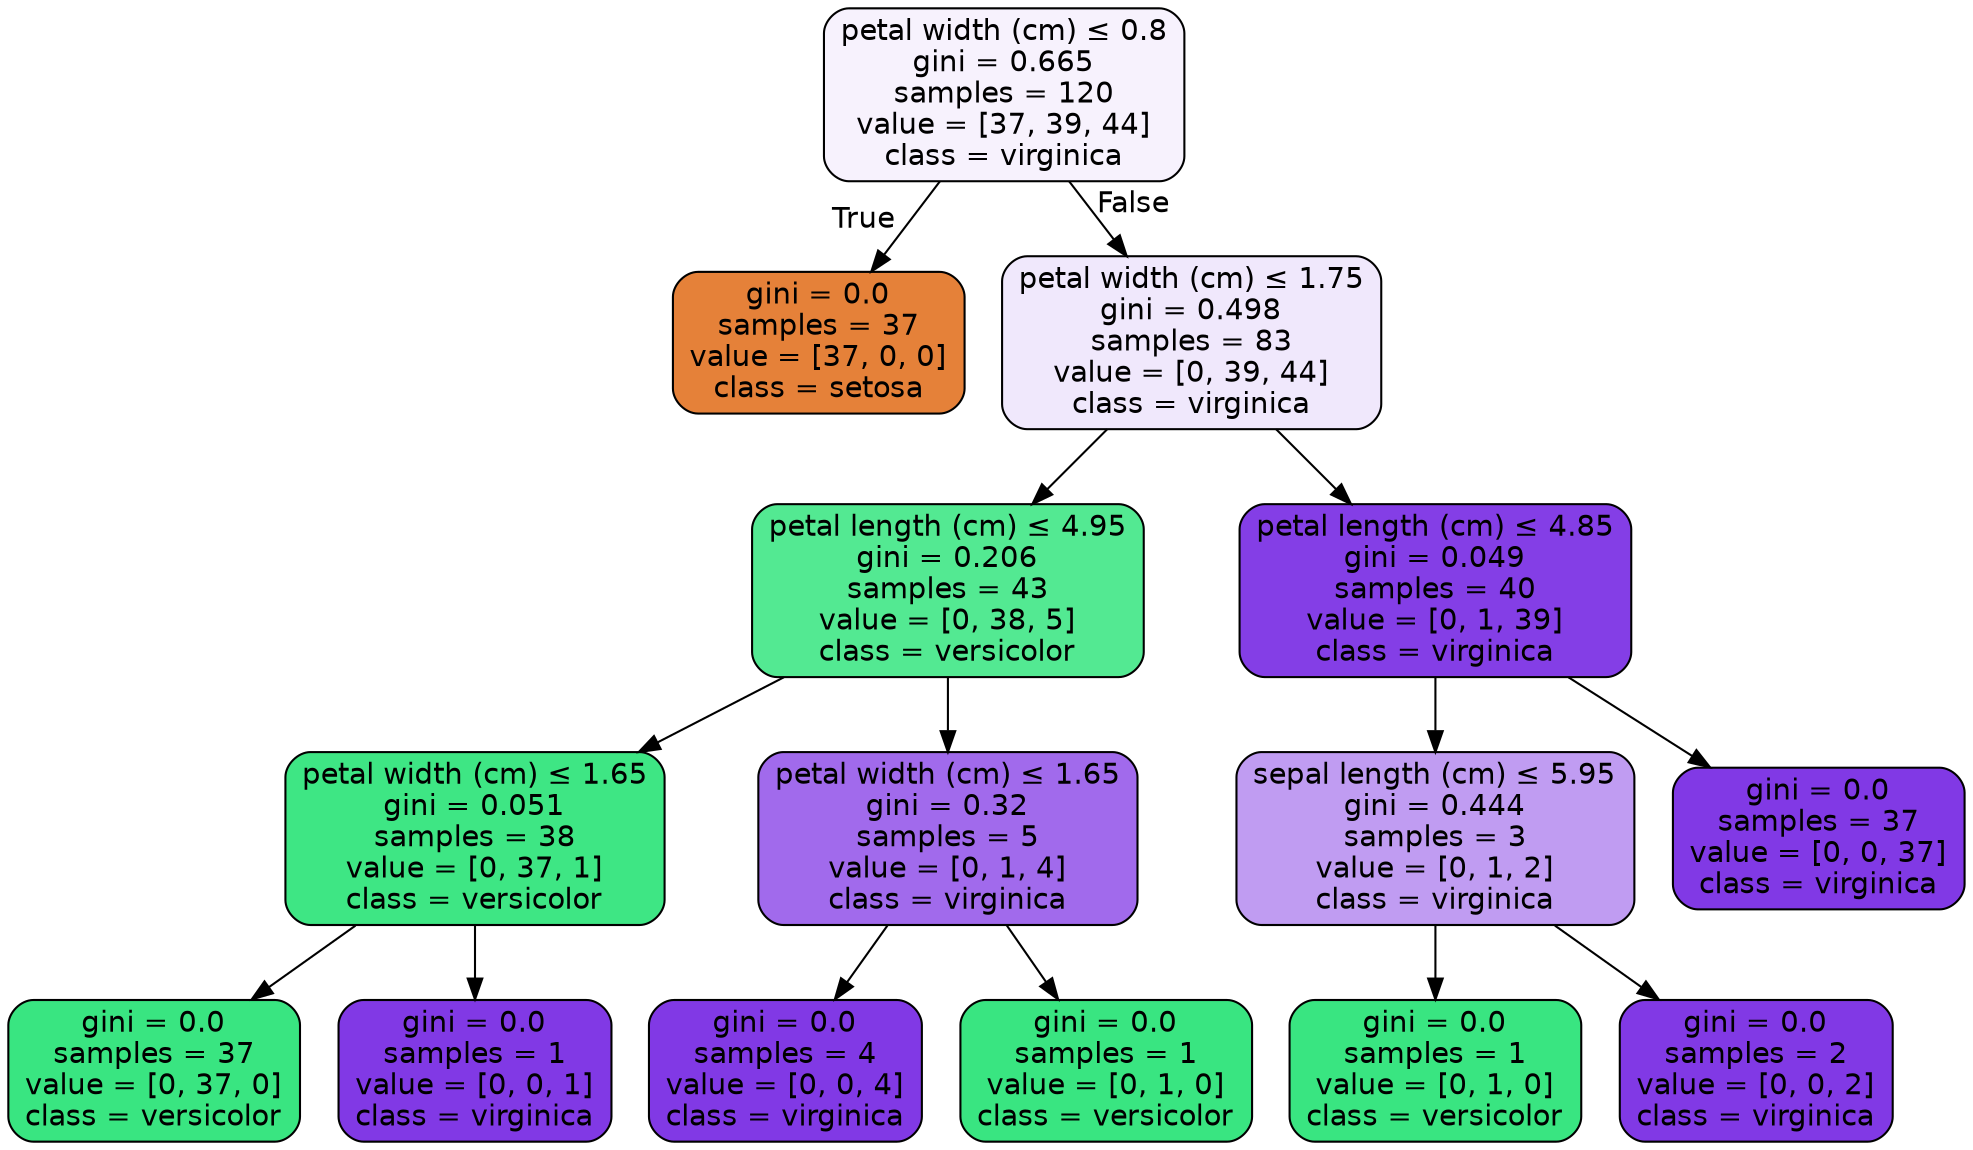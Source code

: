 digraph Tree {
node [shape=box, style="filled, rounded", color="black", fontname=helvetica] ;
edge [fontname=helvetica] ;
0 [label=<petal width (cm) &le; 0.8<br/>gini = 0.665<br/>samples = 120<br/>value = [37, 39, 44]<br/>class = virginica>, fillcolor="#8139e510"] ;
1 [label=<gini = 0.0<br/>samples = 37<br/>value = [37, 0, 0]<br/>class = setosa>, fillcolor="#e58139ff"] ;
0 -> 1 [labeldistance=2.5, labelangle=45, headlabel="True"] ;
2 [label=<petal width (cm) &le; 1.75<br/>gini = 0.498<br/>samples = 83<br/>value = [0, 39, 44]<br/>class = virginica>, fillcolor="#8139e51d"] ;
0 -> 2 [labeldistance=2.5, labelangle=-45, headlabel="False"] ;
3 [label=<petal length (cm) &le; 4.95<br/>gini = 0.206<br/>samples = 43<br/>value = [0, 38, 5]<br/>class = versicolor>, fillcolor="#39e581dd"] ;
2 -> 3 ;
4 [label=<petal width (cm) &le; 1.65<br/>gini = 0.051<br/>samples = 38<br/>value = [0, 37, 1]<br/>class = versicolor>, fillcolor="#39e581f8"] ;
3 -> 4 ;
5 [label=<gini = 0.0<br/>samples = 37<br/>value = [0, 37, 0]<br/>class = versicolor>, fillcolor="#39e581ff"] ;
4 -> 5 ;
6 [label=<gini = 0.0<br/>samples = 1<br/>value = [0, 0, 1]<br/>class = virginica>, fillcolor="#8139e5ff"] ;
4 -> 6 ;
7 [label=<petal width (cm) &le; 1.65<br/>gini = 0.32<br/>samples = 5<br/>value = [0, 1, 4]<br/>class = virginica>, fillcolor="#8139e5bf"] ;
3 -> 7 ;
8 [label=<gini = 0.0<br/>samples = 4<br/>value = [0, 0, 4]<br/>class = virginica>, fillcolor="#8139e5ff"] ;
7 -> 8 ;
9 [label=<gini = 0.0<br/>samples = 1<br/>value = [0, 1, 0]<br/>class = versicolor>, fillcolor="#39e581ff"] ;
7 -> 9 ;
10 [label=<petal length (cm) &le; 4.85<br/>gini = 0.049<br/>samples = 40<br/>value = [0, 1, 39]<br/>class = virginica>, fillcolor="#8139e5f8"] ;
2 -> 10 ;
11 [label=<sepal length (cm) &le; 5.95<br/>gini = 0.444<br/>samples = 3<br/>value = [0, 1, 2]<br/>class = virginica>, fillcolor="#8139e57f"] ;
10 -> 11 ;
12 [label=<gini = 0.0<br/>samples = 1<br/>value = [0, 1, 0]<br/>class = versicolor>, fillcolor="#39e581ff"] ;
11 -> 12 ;
13 [label=<gini = 0.0<br/>samples = 2<br/>value = [0, 0, 2]<br/>class = virginica>, fillcolor="#8139e5ff"] ;
11 -> 13 ;
14 [label=<gini = 0.0<br/>samples = 37<br/>value = [0, 0, 37]<br/>class = virginica>, fillcolor="#8139e5ff"] ;
10 -> 14 ;
}

